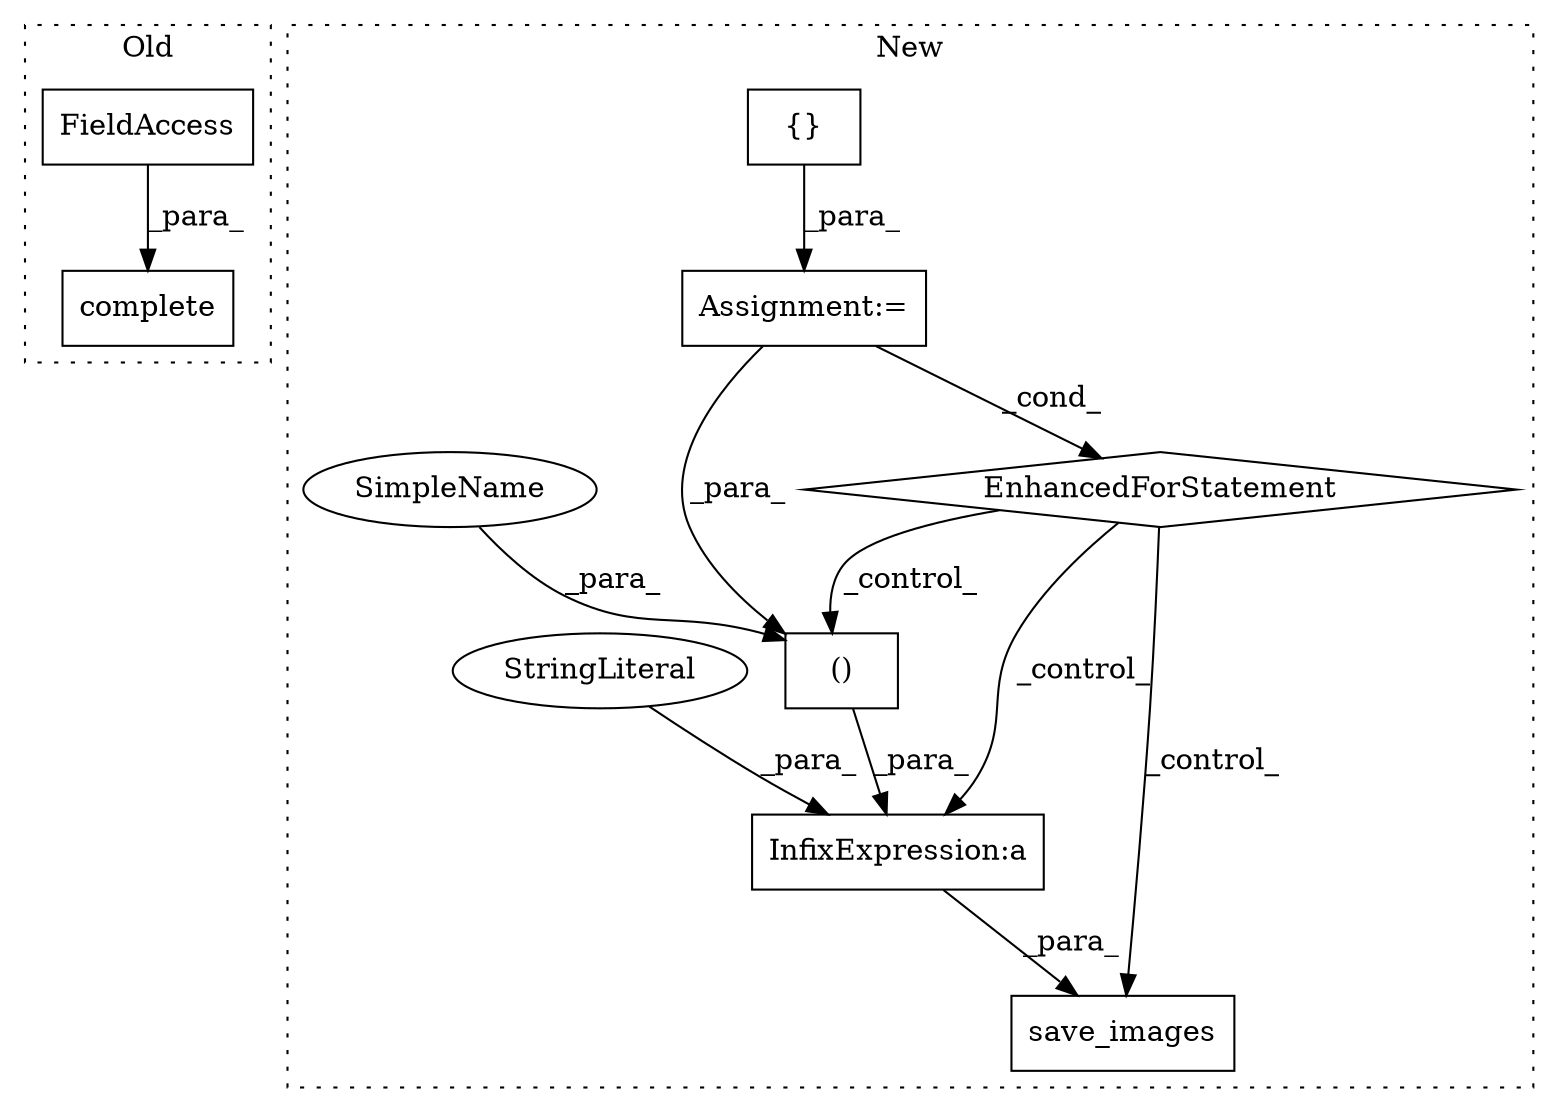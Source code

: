 digraph G {
subgraph cluster0 {
1 [label="complete" a="32" s="2960,2979" l="9,1" shape="box"];
5 [label="FieldAccess" a="22" s="2969" l="10" shape="box"];
label = "Old";
style="dotted";
}
subgraph cluster1 {
2 [label="EnhancedForStatement" a="70" s="3313,3577" l="61,2" shape="diamond"];
3 [label="()" a="106" s="3724" l="38" shape="box"];
4 [label="save_images" a="32" s="3677,3762" l="12,2" shape="box"];
6 [label="InfixExpression:a" a="27" s="3710" l="14" shape="box"];
7 [label="{}" a="4" s="3532,3576" l="1,1" shape="box"];
8 [label="StringLiteral" a="45" s="3699" l="11" shape="ellipse"];
9 [label="Assignment:=" a="7" s="3313,3577" l="61,2" shape="box"];
10 [label="SimpleName" a="42" s="3758" l="4" shape="ellipse"];
label = "New";
style="dotted";
}
2 -> 3 [label="_control_"];
2 -> 4 [label="_control_"];
2 -> 6 [label="_control_"];
3 -> 6 [label="_para_"];
5 -> 1 [label="_para_"];
6 -> 4 [label="_para_"];
7 -> 9 [label="_para_"];
8 -> 6 [label="_para_"];
9 -> 3 [label="_para_"];
9 -> 2 [label="_cond_"];
10 -> 3 [label="_para_"];
}
